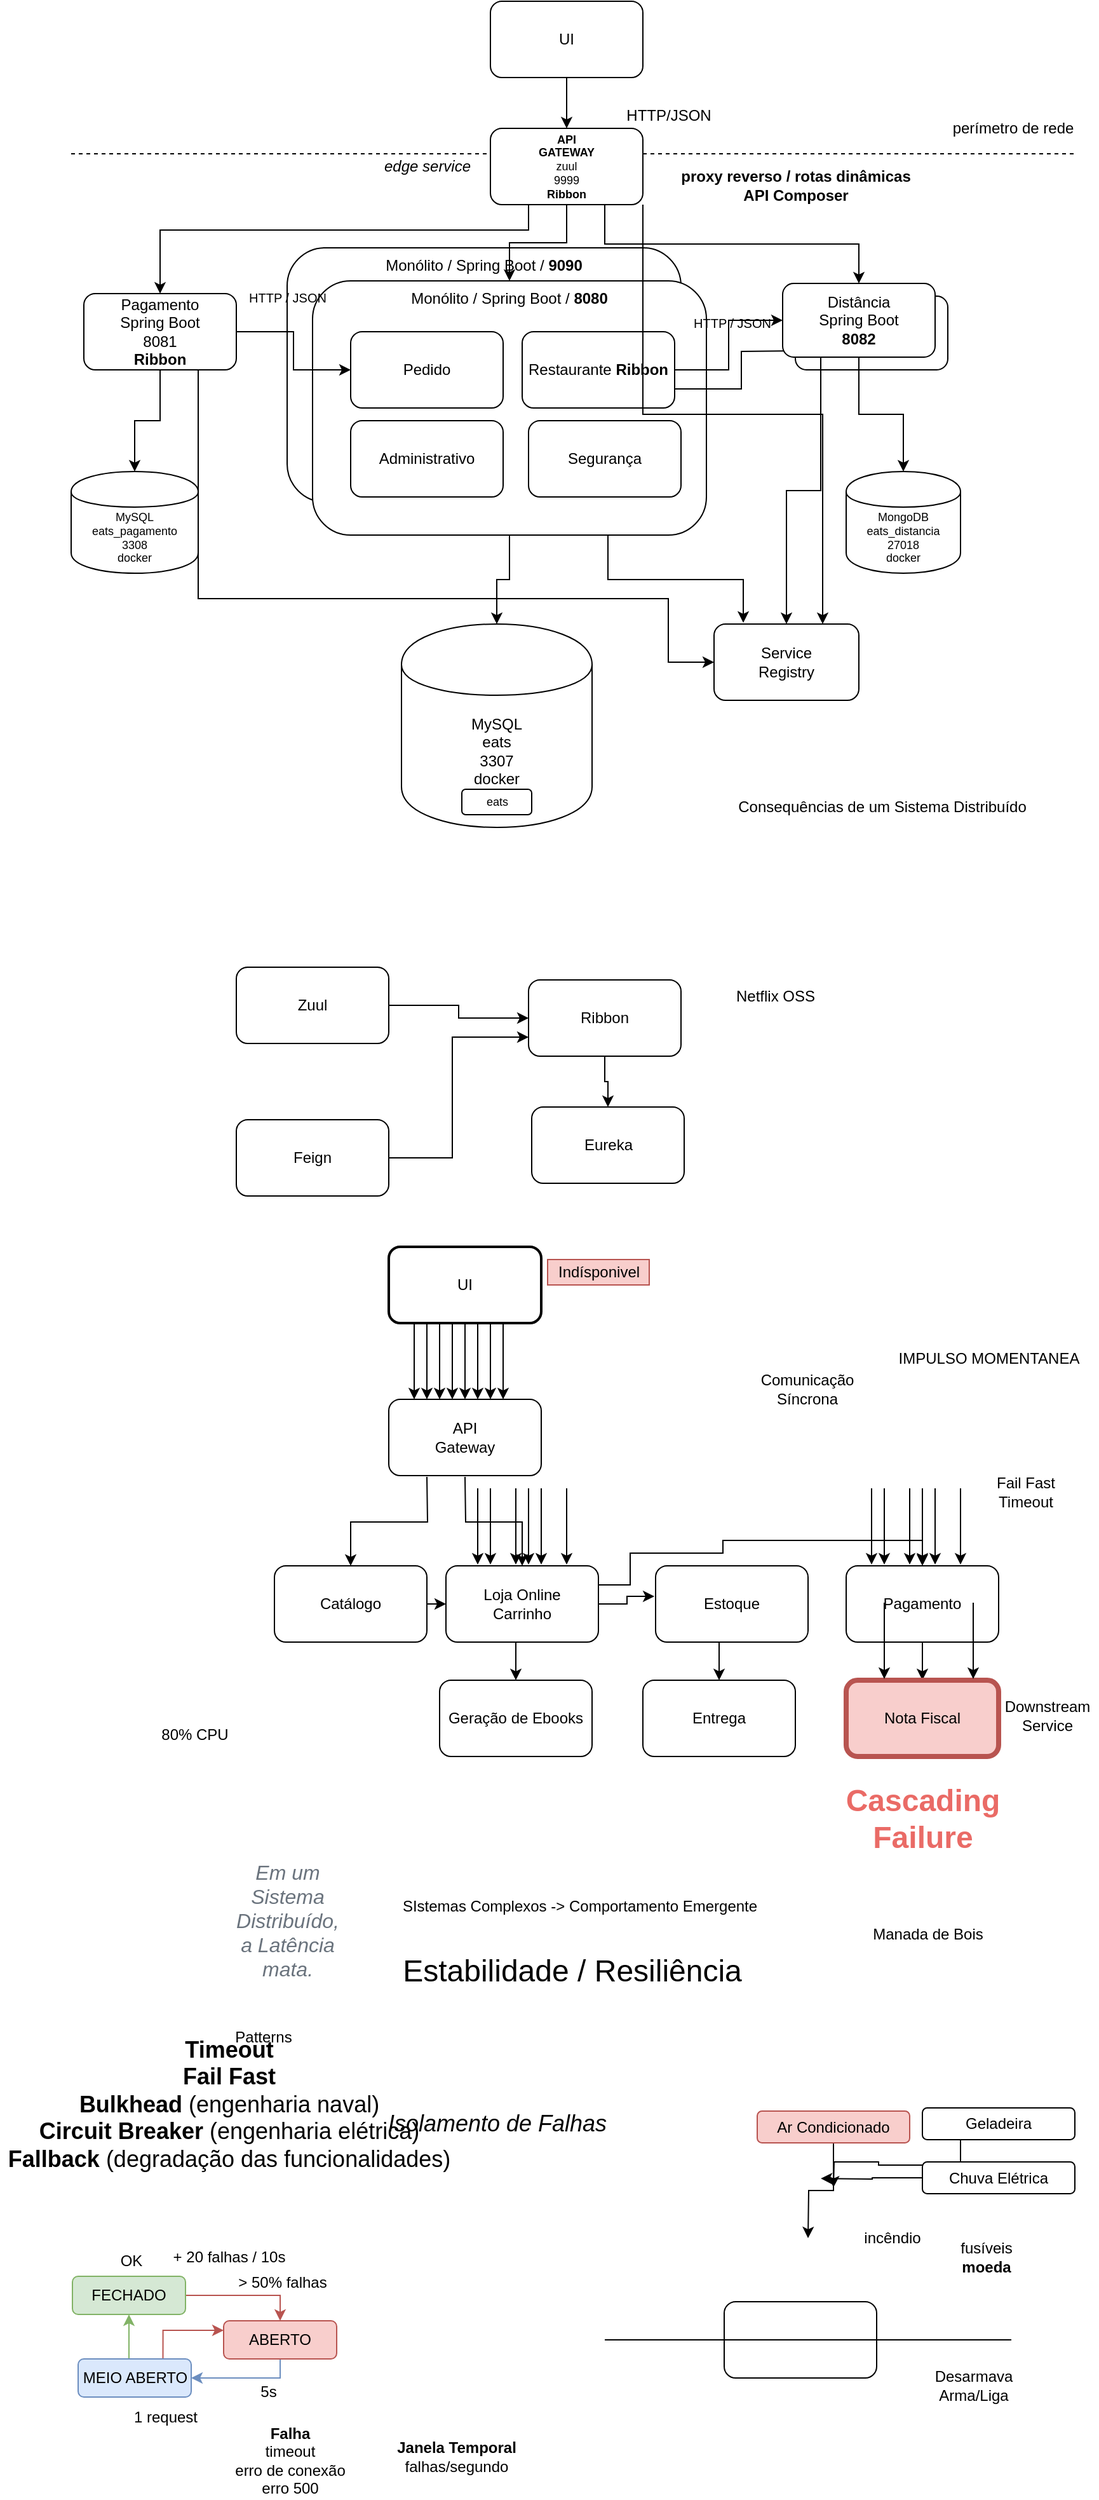 <mxfile version="12.9.6" type="device"><diagram id="_wSEptGag3BsRN_Ll8dC" name="Page-1"><mxGraphModel dx="1027" dy="1584" grid="1" gridSize="10" guides="1" tooltips="1" connect="1" arrows="1" fold="1" page="1" pageScale="1" pageWidth="850" pageHeight="1100" math="0" shadow="0"><root><mxCell id="0"/><mxCell id="1" parent="0"/><mxCell id="aS-X-ERC-mxKL3yC7Omb-46" value="Distância&lt;br&gt;Spring Boot&lt;br&gt;&lt;b&gt;8082&lt;/b&gt;" style="rounded=1;whiteSpace=wrap;html=1;" vertex="1" parent="1"><mxGeometry x="580" y="82" width="120" height="58" as="geometry"/></mxCell><mxCell id="y2pUeTgZhm8g_LGULcBH-119" value="Monólito / Spring Boot / &lt;b&gt;9090&lt;/b&gt;" style="rounded=1;whiteSpace=wrap;html=1;verticalAlign=top;" parent="1" vertex="1"><mxGeometry x="180" y="44" width="310" height="200" as="geometry"/></mxCell><mxCell id="y2pUeTgZhm8g_LGULcBH-7" value="MySQL&lt;br&gt;eats&lt;br&gt;3307&lt;br&gt;docker" style="shape=cylinder;whiteSpace=wrap;html=1;boundedLbl=1;backgroundOutline=1;verticalAlign=middle;" parent="1" vertex="1"><mxGeometry x="270" y="340" width="150" height="160" as="geometry"/></mxCell><mxCell id="y2pUeTgZhm8g_LGULcBH-1" value="" style="endArrow=none;dashed=1;html=1;" parent="1" edge="1"><mxGeometry width="50" height="50" relative="1" as="geometry"><mxPoint x="10" y="-30" as="sourcePoint"/><mxPoint x="800" y="-30" as="targetPoint"/></mxGeometry></mxCell><mxCell id="y2pUeTgZhm8g_LGULcBH-2" style="edgeStyle=orthogonalEdgeStyle;rounded=0;orthogonalLoop=1;jettySize=auto;html=1;exitX=0.5;exitY=1;exitDx=0;exitDy=0;" parent="1" source="y2pUeTgZhm8g_LGULcBH-3" target="y2pUeTgZhm8g_LGULcBH-7" edge="1"><mxGeometry relative="1" as="geometry"/></mxCell><mxCell id="aS-X-ERC-mxKL3yC7Omb-26" style="edgeStyle=orthogonalEdgeStyle;rounded=0;orthogonalLoop=1;jettySize=auto;html=1;exitX=0.75;exitY=1;exitDx=0;exitDy=0;entryX=0.202;entryY=-0.017;entryDx=0;entryDy=0;entryPerimeter=0;strokeWidth=1;" edge="1" parent="1" source="y2pUeTgZhm8g_LGULcBH-3" target="aS-X-ERC-mxKL3yC7Omb-23"><mxGeometry relative="1" as="geometry"/></mxCell><mxCell id="y2pUeTgZhm8g_LGULcBH-3" value="Monólito / Spring Boot / &lt;b&gt;8080&lt;/b&gt;" style="rounded=1;whiteSpace=wrap;html=1;verticalAlign=top;" parent="1" vertex="1"><mxGeometry x="200" y="70" width="310" height="200" as="geometry"/></mxCell><mxCell id="y2pUeTgZhm8g_LGULcBH-4" style="edgeStyle=orthogonalEdgeStyle;rounded=0;orthogonalLoop=1;jettySize=auto;html=1;exitX=1;exitY=0.5;exitDx=0;exitDy=0;fontSize=17;fontColor=#E6E6E6;strokeWidth=1;" parent="1" source="y2pUeTgZhm8g_LGULcBH-5" target="y2pUeTgZhm8g_LGULcBH-14" edge="1"><mxGeometry relative="1" as="geometry"/></mxCell><mxCell id="aS-X-ERC-mxKL3yC7Omb-1" style="edgeStyle=orthogonalEdgeStyle;rounded=0;orthogonalLoop=1;jettySize=auto;html=1;exitX=1;exitY=0.75;exitDx=0;exitDy=0;entryX=0;entryY=0.75;entryDx=0;entryDy=0;strokeWidth=1;" edge="1" parent="1" source="y2pUeTgZhm8g_LGULcBH-5"><mxGeometry relative="1" as="geometry"><mxPoint x="590" y="125" as="targetPoint"/></mxGeometry></mxCell><mxCell id="y2pUeTgZhm8g_LGULcBH-5" value="Restaurante&lt;b&gt; Ribbon&lt;/b&gt;" style="rounded=1;whiteSpace=wrap;html=1;" parent="1" vertex="1"><mxGeometry x="365" y="110" width="120" height="60" as="geometry"/></mxCell><mxCell id="y2pUeTgZhm8g_LGULcBH-6" value="Pedido" style="rounded=1;whiteSpace=wrap;html=1;" parent="1" vertex="1"><mxGeometry x="230" y="110" width="120" height="60" as="geometry"/></mxCell><mxCell id="y2pUeTgZhm8g_LGULcBH-8" value="Administrativo" style="rounded=1;whiteSpace=wrap;html=1;" parent="1" vertex="1"><mxGeometry x="230" y="180" width="120" height="60" as="geometry"/></mxCell><mxCell id="y2pUeTgZhm8g_LGULcBH-9" value="Segurança" style="rounded=1;whiteSpace=wrap;html=1;" parent="1" vertex="1"><mxGeometry x="370" y="180" width="120" height="60" as="geometry"/></mxCell><mxCell id="y2pUeTgZhm8g_LGULcBH-10" style="edgeStyle=orthogonalEdgeStyle;rounded=0;orthogonalLoop=1;jettySize=auto;html=1;exitX=0.5;exitY=1;exitDx=0;exitDy=0;fontSize=9;fontColor=#E6E6E6;" parent="1" source="y2pUeTgZhm8g_LGULcBH-12" target="y2pUeTgZhm8g_LGULcBH-15" edge="1"><mxGeometry relative="1" as="geometry"/></mxCell><mxCell id="y2pUeTgZhm8g_LGULcBH-11" style="edgeStyle=orthogonalEdgeStyle;rounded=0;orthogonalLoop=1;jettySize=auto;html=1;exitX=1;exitY=0.5;exitDx=0;exitDy=0;fontSize=9;fontColor=#E6E6E6;strokeWidth=1;" parent="1" source="y2pUeTgZhm8g_LGULcBH-12" target="y2pUeTgZhm8g_LGULcBH-6" edge="1"><mxGeometry relative="1" as="geometry"/></mxCell><mxCell id="aS-X-ERC-mxKL3yC7Omb-27" style="edgeStyle=orthogonalEdgeStyle;rounded=0;orthogonalLoop=1;jettySize=auto;html=1;exitX=0.75;exitY=1;exitDx=0;exitDy=0;entryX=0;entryY=0.5;entryDx=0;entryDy=0;strokeWidth=1;" edge="1" parent="1" source="y2pUeTgZhm8g_LGULcBH-12" target="aS-X-ERC-mxKL3yC7Omb-23"><mxGeometry relative="1" as="geometry"><Array as="points"><mxPoint x="110" y="320"/><mxPoint x="480" y="320"/><mxPoint x="480" y="370"/></Array></mxGeometry></mxCell><mxCell id="y2pUeTgZhm8g_LGULcBH-12" value="Pagamento&lt;br&gt;Spring Boot&lt;br&gt;8081&lt;br&gt;&lt;b&gt;Ribbon&lt;/b&gt;" style="rounded=1;whiteSpace=wrap;html=1;" parent="1" vertex="1"><mxGeometry x="20" y="80" width="120" height="60" as="geometry"/></mxCell><mxCell id="y2pUeTgZhm8g_LGULcBH-13" style="edgeStyle=orthogonalEdgeStyle;rounded=0;orthogonalLoop=1;jettySize=auto;html=1;exitX=0.5;exitY=1;exitDx=0;exitDy=0;fontSize=9;fontColor=#E6E6E6;" parent="1" source="y2pUeTgZhm8g_LGULcBH-14" target="y2pUeTgZhm8g_LGULcBH-17" edge="1"><mxGeometry relative="1" as="geometry"/></mxCell><mxCell id="aS-X-ERC-mxKL3yC7Omb-25" style="edgeStyle=orthogonalEdgeStyle;rounded=0;orthogonalLoop=1;jettySize=auto;html=1;exitX=0.25;exitY=1;exitDx=0;exitDy=0;strokeWidth=1;" edge="1" parent="1" source="y2pUeTgZhm8g_LGULcBH-14" target="aS-X-ERC-mxKL3yC7Omb-23"><mxGeometry relative="1" as="geometry"/></mxCell><mxCell id="y2pUeTgZhm8g_LGULcBH-14" value="Distância&lt;br&gt;Spring Boot&lt;br&gt;&lt;b&gt;8082&lt;/b&gt;" style="rounded=1;whiteSpace=wrap;html=1;" parent="1" vertex="1"><mxGeometry x="570" y="72" width="120" height="58" as="geometry"/></mxCell><mxCell id="y2pUeTgZhm8g_LGULcBH-15" value="MySQL&lt;br style=&quot;font-size: 9px;&quot;&gt;eats_pagamento&lt;br style=&quot;font-size: 9px;&quot;&gt;3308&lt;br style=&quot;font-size: 9px;&quot;&gt;docker" style="shape=cylinder;whiteSpace=wrap;html=1;boundedLbl=1;backgroundOutline=1;fontSize=9;" parent="1" vertex="1"><mxGeometry x="10" y="220" width="100" height="80" as="geometry"/></mxCell><mxCell id="y2pUeTgZhm8g_LGULcBH-16" value="eats" style="rounded=1;whiteSpace=wrap;html=1;fontSize=9;" parent="1" vertex="1"><mxGeometry x="317.5" y="470" width="55" height="20" as="geometry"/></mxCell><mxCell id="y2pUeTgZhm8g_LGULcBH-17" value="MongoDB&lt;br&gt;eats_distancia&lt;br&gt;27018&lt;br&gt;docker" style="shape=cylinder;whiteSpace=wrap;html=1;boundedLbl=1;backgroundOutline=1;fontSize=9;" parent="1" vertex="1"><mxGeometry x="620" y="220" width="90" height="80" as="geometry"/></mxCell><mxCell id="y2pUeTgZhm8g_LGULcBH-18" style="edgeStyle=orthogonalEdgeStyle;rounded=0;orthogonalLoop=1;jettySize=auto;html=1;exitX=0.5;exitY=1;exitDx=0;exitDy=0;fontSize=9;fontColor=#E6E6E6;strokeWidth=1;" parent="1" source="y2pUeTgZhm8g_LGULcBH-21" target="y2pUeTgZhm8g_LGULcBH-3" edge="1"><mxGeometry relative="1" as="geometry"/></mxCell><mxCell id="y2pUeTgZhm8g_LGULcBH-19" style="edgeStyle=orthogonalEdgeStyle;rounded=0;orthogonalLoop=1;jettySize=auto;html=1;exitX=0.25;exitY=1;exitDx=0;exitDy=0;entryX=0.5;entryY=0;entryDx=0;entryDy=0;fontSize=9;fontColor=#E6E6E6;" parent="1" source="y2pUeTgZhm8g_LGULcBH-21" target="y2pUeTgZhm8g_LGULcBH-12" edge="1"><mxGeometry relative="1" as="geometry"><Array as="points"><mxPoint x="370" y="30"/><mxPoint x="80" y="30"/></Array></mxGeometry></mxCell><mxCell id="y2pUeTgZhm8g_LGULcBH-20" style="edgeStyle=orthogonalEdgeStyle;rounded=0;orthogonalLoop=1;jettySize=auto;html=1;exitX=0.75;exitY=1;exitDx=0;exitDy=0;entryX=0.5;entryY=0;entryDx=0;entryDy=0;fontSize=9;fontColor=#E6E6E6;strokeWidth=1;" parent="1" source="y2pUeTgZhm8g_LGULcBH-21" target="y2pUeTgZhm8g_LGULcBH-14" edge="1"><mxGeometry relative="1" as="geometry"/></mxCell><mxCell id="aS-X-ERC-mxKL3yC7Omb-28" style="edgeStyle=orthogonalEdgeStyle;rounded=0;orthogonalLoop=1;jettySize=auto;html=1;exitX=1;exitY=1;exitDx=0;exitDy=0;entryX=0.75;entryY=0;entryDx=0;entryDy=0;strokeWidth=1;" edge="1" parent="1" source="y2pUeTgZhm8g_LGULcBH-21" target="aS-X-ERC-mxKL3yC7Omb-23"><mxGeometry relative="1" as="geometry"/></mxCell><mxCell id="y2pUeTgZhm8g_LGULcBH-21" value="&lt;b&gt;API&lt;br&gt;GATEWAY&lt;/b&gt;&lt;br&gt;zuul&lt;br&gt;9999&lt;br&gt;&lt;b&gt;Ribbon&lt;/b&gt;" style="rounded=1;whiteSpace=wrap;html=1;fontSize=9;" parent="1" vertex="1"><mxGeometry x="340" y="-50" width="120" height="60" as="geometry"/></mxCell><mxCell id="y2pUeTgZhm8g_LGULcBH-22" value="&lt;font style=&quot;font-size: 10px&quot;&gt;HTTP / JSON&lt;/font&gt;" style="text;html=1;align=center;verticalAlign=middle;resizable=0;points=[];autosize=1;fontSize=22;strokeWidth=3;" parent="1" vertex="1"><mxGeometry x="140" y="60" width="80" height="40" as="geometry"/></mxCell><mxCell id="y2pUeTgZhm8g_LGULcBH-23" value="&lt;font style=&quot;font-size: 10px&quot;&gt;HTTP / JSON&lt;/font&gt;" style="text;html=1;align=center;verticalAlign=middle;resizable=0;points=[];autosize=1;fontSize=22;" parent="1" vertex="1"><mxGeometry x="490" y="80" width="80" height="40" as="geometry"/></mxCell><mxCell id="y2pUeTgZhm8g_LGULcBH-24" value="perímetro de rede" style="text;html=1;align=center;verticalAlign=middle;resizable=0;points=[];autosize=1;" parent="1" vertex="1"><mxGeometry x="696" y="-60" width="110" height="20" as="geometry"/></mxCell><mxCell id="y2pUeTgZhm8g_LGULcBH-25" style="edgeStyle=orthogonalEdgeStyle;rounded=0;orthogonalLoop=1;jettySize=auto;html=1;exitX=0.5;exitY=1;exitDx=0;exitDy=0;entryX=0.5;entryY=0;entryDx=0;entryDy=0;" parent="1" source="y2pUeTgZhm8g_LGULcBH-26" target="y2pUeTgZhm8g_LGULcBH-21" edge="1"><mxGeometry relative="1" as="geometry"/></mxCell><mxCell id="y2pUeTgZhm8g_LGULcBH-26" value="UI" style="rounded=1;whiteSpace=wrap;html=1;" parent="1" vertex="1"><mxGeometry x="340" y="-150" width="120" height="60" as="geometry"/></mxCell><mxCell id="y2pUeTgZhm8g_LGULcBH-28" value="HTTP/JSON" style="text;html=1;align=center;verticalAlign=middle;resizable=0;points=[];autosize=1;" parent="1" vertex="1"><mxGeometry x="440" y="-70" width="80" height="20" as="geometry"/></mxCell><mxCell id="y2pUeTgZhm8g_LGULcBH-29" value="&lt;i&gt;edge service&lt;/i&gt;" style="text;html=1;align=center;verticalAlign=middle;resizable=0;points=[];autosize=1;" parent="1" vertex="1"><mxGeometry x="250" y="-30" width="80" height="20" as="geometry"/></mxCell><mxCell id="y2pUeTgZhm8g_LGULcBH-30" value="&lt;b&gt;proxy reverso / rotas dinâmicas&lt;br&gt;API Composer&lt;br&gt;&lt;/b&gt;" style="text;html=1;align=center;verticalAlign=middle;resizable=0;points=[];autosize=1;" parent="1" vertex="1"><mxGeometry x="480" y="-20" width="200" height="30" as="geometry"/></mxCell><mxCell id="aS-X-ERC-mxKL3yC7Omb-35" style="edgeStyle=orthogonalEdgeStyle;rounded=0;orthogonalLoop=1;jettySize=auto;html=1;exitX=1;exitY=0.5;exitDx=0;exitDy=0;entryX=0;entryY=0.5;entryDx=0;entryDy=0;strokeWidth=1;" edge="1" parent="1" source="aS-X-ERC-mxKL3yC7Omb-31" target="aS-X-ERC-mxKL3yC7Omb-32"><mxGeometry relative="1" as="geometry"/></mxCell><mxCell id="aS-X-ERC-mxKL3yC7Omb-31" value="Zuul" style="rounded=1;whiteSpace=wrap;html=1;align=center;" vertex="1" parent="1"><mxGeometry x="140" y="610" width="120" height="60" as="geometry"/></mxCell><mxCell id="aS-X-ERC-mxKL3yC7Omb-36" style="edgeStyle=orthogonalEdgeStyle;rounded=0;orthogonalLoop=1;jettySize=auto;html=1;exitX=0.5;exitY=1;exitDx=0;exitDy=0;strokeWidth=1;" edge="1" parent="1" source="aS-X-ERC-mxKL3yC7Omb-32" target="aS-X-ERC-mxKL3yC7Omb-34"><mxGeometry relative="1" as="geometry"/></mxCell><mxCell id="aS-X-ERC-mxKL3yC7Omb-32" value="Ribbon" style="rounded=1;whiteSpace=wrap;html=1;align=center;" vertex="1" parent="1"><mxGeometry x="370" y="620" width="120" height="60" as="geometry"/></mxCell><mxCell id="aS-X-ERC-mxKL3yC7Omb-37" style="edgeStyle=orthogonalEdgeStyle;rounded=0;orthogonalLoop=1;jettySize=auto;html=1;exitX=1;exitY=0.5;exitDx=0;exitDy=0;strokeWidth=1;" edge="1" parent="1" source="aS-X-ERC-mxKL3yC7Omb-33"><mxGeometry relative="1" as="geometry"><mxPoint x="370" y="665" as="targetPoint"/><Array as="points"><mxPoint x="310" y="760"/><mxPoint x="310" y="665"/></Array></mxGeometry></mxCell><mxCell id="aS-X-ERC-mxKL3yC7Omb-33" value="Feign" style="rounded=1;whiteSpace=wrap;html=1;align=center;" vertex="1" parent="1"><mxGeometry x="140" y="730" width="120" height="60" as="geometry"/></mxCell><mxCell id="aS-X-ERC-mxKL3yC7Omb-34" value="Eureka" style="rounded=1;whiteSpace=wrap;html=1;align=center;" vertex="1" parent="1"><mxGeometry x="372.5" y="720" width="120" height="60" as="geometry"/></mxCell><mxCell id="aS-X-ERC-mxKL3yC7Omb-40" value="Netflix OSS" style="text;html=1;align=center;verticalAlign=middle;resizable=0;points=[];autosize=1;" vertex="1" parent="1"><mxGeometry x="524" y="623" width="80" height="20" as="geometry"/></mxCell><mxCell id="aS-X-ERC-mxKL3yC7Omb-23" value="Service&lt;br&gt;Registry" style="rounded=1;whiteSpace=wrap;html=1;align=center;" vertex="1" parent="1"><mxGeometry x="516" y="340" width="114" height="60" as="geometry"/></mxCell><mxCell id="aS-X-ERC-mxKL3yC7Omb-45" value="Consequências de um Sistema Distribuído" style="text;html=1;align=center;verticalAlign=middle;resizable=0;points=[];autosize=1;" vertex="1" parent="1"><mxGeometry x="528" y="474" width="240" height="20" as="geometry"/></mxCell><mxCell id="aS-X-ERC-mxKL3yC7Omb-54" style="edgeStyle=orthogonalEdgeStyle;rounded=0;orthogonalLoop=1;jettySize=auto;html=1;exitX=0.25;exitY=1;exitDx=0;exitDy=0;strokeWidth=1;" edge="1" parent="1" target="aS-X-ERC-mxKL3yC7Omb-49"><mxGeometry relative="1" as="geometry"><mxPoint x="290" y="1011" as="sourcePoint"/></mxGeometry></mxCell><mxCell id="aS-X-ERC-mxKL3yC7Omb-55" style="edgeStyle=orthogonalEdgeStyle;rounded=0;orthogonalLoop=1;jettySize=auto;html=1;exitX=0.5;exitY=1;exitDx=0;exitDy=0;strokeWidth=1;" edge="1" parent="1" target="aS-X-ERC-mxKL3yC7Omb-50"><mxGeometry relative="1" as="geometry"><mxPoint x="320" y="1011" as="sourcePoint"/></mxGeometry></mxCell><mxCell id="aS-X-ERC-mxKL3yC7Omb-47" value="API&lt;br&gt;Gateway" style="rounded=1;whiteSpace=wrap;html=1;align=center;strokeWidth=1;" vertex="1" parent="1"><mxGeometry x="260" y="950" width="120" height="60" as="geometry"/></mxCell><mxCell id="aS-X-ERC-mxKL3yC7Omb-96" style="edgeStyle=orthogonalEdgeStyle;rounded=0;orthogonalLoop=1;jettySize=auto;html=1;exitX=1;exitY=0.5;exitDx=0;exitDy=0;entryX=0;entryY=0.5;entryDx=0;entryDy=0;strokeWidth=1;" edge="1" parent="1" source="aS-X-ERC-mxKL3yC7Omb-49" target="aS-X-ERC-mxKL3yC7Omb-50"><mxGeometry relative="1" as="geometry"/></mxCell><mxCell id="aS-X-ERC-mxKL3yC7Omb-49" value="Catálogo" style="rounded=1;whiteSpace=wrap;html=1;align=center;" vertex="1" parent="1"><mxGeometry x="170" y="1081" width="120" height="60" as="geometry"/></mxCell><mxCell id="aS-X-ERC-mxKL3yC7Omb-57" style="edgeStyle=orthogonalEdgeStyle;rounded=0;orthogonalLoop=1;jettySize=auto;html=1;exitX=0.5;exitY=1;exitDx=0;exitDy=0;entryX=0.5;entryY=0;entryDx=0;entryDy=0;strokeWidth=1;" edge="1" parent="1" source="aS-X-ERC-mxKL3yC7Omb-50" target="aS-X-ERC-mxKL3yC7Omb-53"><mxGeometry relative="1" as="geometry"/></mxCell><mxCell id="aS-X-ERC-mxKL3yC7Omb-58" style="edgeStyle=orthogonalEdgeStyle;rounded=0;orthogonalLoop=1;jettySize=auto;html=1;exitX=1;exitY=0.5;exitDx=0;exitDy=0;entryX=-0.008;entryY=0.4;entryDx=0;entryDy=0;entryPerimeter=0;strokeWidth=1;" edge="1" parent="1" source="aS-X-ERC-mxKL3yC7Omb-50" target="aS-X-ERC-mxKL3yC7Omb-51"><mxGeometry relative="1" as="geometry"/></mxCell><mxCell id="aS-X-ERC-mxKL3yC7Omb-63" style="edgeStyle=orthogonalEdgeStyle;rounded=0;orthogonalLoop=1;jettySize=auto;html=1;exitX=1;exitY=0.25;exitDx=0;exitDy=0;entryX=0.5;entryY=0;entryDx=0;entryDy=0;strokeWidth=1;" edge="1" parent="1" source="aS-X-ERC-mxKL3yC7Omb-50" target="aS-X-ERC-mxKL3yC7Omb-60"><mxGeometry relative="1" as="geometry"><Array as="points"><mxPoint x="450" y="1096"/><mxPoint x="450" y="1071"/><mxPoint x="523" y="1071"/><mxPoint x="523" y="1061"/><mxPoint x="680" y="1061"/></Array></mxGeometry></mxCell><mxCell id="aS-X-ERC-mxKL3yC7Omb-50" value="Loja Online&lt;br&gt;Carrinho" style="rounded=1;whiteSpace=wrap;html=1;align=center;strokeWidth=1;" vertex="1" parent="1"><mxGeometry x="305" y="1081" width="120" height="60" as="geometry"/></mxCell><mxCell id="aS-X-ERC-mxKL3yC7Omb-59" style="edgeStyle=orthogonalEdgeStyle;rounded=0;orthogonalLoop=1;jettySize=auto;html=1;exitX=0.5;exitY=1;exitDx=0;exitDy=0;entryX=0.5;entryY=0;entryDx=0;entryDy=0;strokeWidth=1;" edge="1" parent="1" source="aS-X-ERC-mxKL3yC7Omb-51" target="aS-X-ERC-mxKL3yC7Omb-52"><mxGeometry relative="1" as="geometry"/></mxCell><mxCell id="aS-X-ERC-mxKL3yC7Omb-51" value="Estoque" style="rounded=1;whiteSpace=wrap;html=1;align=center;" vertex="1" parent="1"><mxGeometry x="470" y="1081" width="120" height="60" as="geometry"/></mxCell><mxCell id="aS-X-ERC-mxKL3yC7Omb-52" value="Entrega" style="rounded=1;whiteSpace=wrap;html=1;align=center;" vertex="1" parent="1"><mxGeometry x="460" y="1171" width="120" height="60" as="geometry"/></mxCell><mxCell id="aS-X-ERC-mxKL3yC7Omb-53" value="Geração de Ebooks" style="rounded=1;whiteSpace=wrap;html=1;align=center;" vertex="1" parent="1"><mxGeometry x="300" y="1171" width="120" height="60" as="geometry"/></mxCell><mxCell id="aS-X-ERC-mxKL3yC7Omb-64" style="edgeStyle=orthogonalEdgeStyle;rounded=0;orthogonalLoop=1;jettySize=auto;html=1;exitX=0.5;exitY=1;exitDx=0;exitDy=0;entryX=0.5;entryY=0;entryDx=0;entryDy=0;strokeWidth=1;" edge="1" parent="1" source="aS-X-ERC-mxKL3yC7Omb-60" target="aS-X-ERC-mxKL3yC7Omb-61"><mxGeometry relative="1" as="geometry"/></mxCell><mxCell id="aS-X-ERC-mxKL3yC7Omb-60" value="Pagamento" style="rounded=1;whiteSpace=wrap;html=1;align=center;strokeWidth=1;" vertex="1" parent="1"><mxGeometry x="620" y="1081" width="120" height="60" as="geometry"/></mxCell><mxCell id="aS-X-ERC-mxKL3yC7Omb-61" value="Nota Fiscal" style="rounded=1;whiteSpace=wrap;html=1;align=center;fillColor=#f8cecc;strokeColor=#b85450;strokeWidth=4;" vertex="1" parent="1"><mxGeometry x="620" y="1171" width="120" height="60" as="geometry"/></mxCell><mxCell id="aS-X-ERC-mxKL3yC7Omb-66" value="" style="endArrow=classic;html=1;strokeWidth=1;entryX=0.5;entryY=0;entryDx=0;entryDy=0;" edge="1" parent="1" target="aS-X-ERC-mxKL3yC7Omb-47"><mxGeometry width="50" height="50" relative="1" as="geometry"><mxPoint x="320" y="890" as="sourcePoint"/><mxPoint x="310" y="890" as="targetPoint"/></mxGeometry></mxCell><mxCell id="aS-X-ERC-mxKL3yC7Omb-68" value="" style="endArrow=classic;html=1;strokeWidth=1;entryX=0.5;entryY=0;entryDx=0;entryDy=0;" edge="1" parent="1"><mxGeometry width="50" height="50" relative="1" as="geometry"><mxPoint x="330" y="890" as="sourcePoint"/><mxPoint x="330" y="950" as="targetPoint"/></mxGeometry></mxCell><mxCell id="aS-X-ERC-mxKL3yC7Omb-69" value="" style="endArrow=classic;html=1;strokeWidth=1;entryX=0.5;entryY=0;entryDx=0;entryDy=0;" edge="1" parent="1"><mxGeometry width="50" height="50" relative="1" as="geometry"><mxPoint x="340" y="890" as="sourcePoint"/><mxPoint x="340" y="950" as="targetPoint"/></mxGeometry></mxCell><mxCell id="aS-X-ERC-mxKL3yC7Omb-70" value="" style="endArrow=classic;html=1;strokeWidth=1;entryX=0.5;entryY=0;entryDx=0;entryDy=0;" edge="1" parent="1"><mxGeometry width="50" height="50" relative="1" as="geometry"><mxPoint x="350" y="890" as="sourcePoint"/><mxPoint x="350" y="950" as="targetPoint"/></mxGeometry></mxCell><mxCell id="aS-X-ERC-mxKL3yC7Omb-71" value="" style="endArrow=classic;html=1;strokeWidth=1;entryX=0.5;entryY=0;entryDx=0;entryDy=0;" edge="1" parent="1"><mxGeometry width="50" height="50" relative="1" as="geometry"><mxPoint x="280" y="890" as="sourcePoint"/><mxPoint x="280" y="950" as="targetPoint"/></mxGeometry></mxCell><mxCell id="aS-X-ERC-mxKL3yC7Omb-72" value="" style="endArrow=classic;html=1;strokeWidth=1;entryX=0.5;entryY=0;entryDx=0;entryDy=0;" edge="1" parent="1"><mxGeometry width="50" height="50" relative="1" as="geometry"><mxPoint x="290" y="890" as="sourcePoint"/><mxPoint x="290" y="950" as="targetPoint"/></mxGeometry></mxCell><mxCell id="aS-X-ERC-mxKL3yC7Omb-73" value="" style="endArrow=classic;html=1;strokeWidth=1;entryX=0.5;entryY=0;entryDx=0;entryDy=0;" edge="1" parent="1"><mxGeometry width="50" height="50" relative="1" as="geometry"><mxPoint x="300" y="890" as="sourcePoint"/><mxPoint x="300" y="950" as="targetPoint"/></mxGeometry></mxCell><mxCell id="aS-X-ERC-mxKL3yC7Omb-74" value="" style="endArrow=classic;html=1;strokeWidth=1;entryX=0.5;entryY=0;entryDx=0;entryDy=0;" edge="1" parent="1"><mxGeometry width="50" height="50" relative="1" as="geometry"><mxPoint x="310" y="890" as="sourcePoint"/><mxPoint x="310" y="950" as="targetPoint"/></mxGeometry></mxCell><mxCell id="aS-X-ERC-mxKL3yC7Omb-75" value="UI" style="rounded=1;whiteSpace=wrap;html=1;strokeWidth=2;align=center;" vertex="1" parent="1"><mxGeometry x="260" y="830" width="120" height="60" as="geometry"/></mxCell><mxCell id="aS-X-ERC-mxKL3yC7Omb-76" value="Indísponivel" style="text;html=1;align=center;verticalAlign=middle;resizable=0;points=[];autosize=1;fillColor=#f8cecc;strokeColor=#b85450;" vertex="1" parent="1"><mxGeometry x="385" y="840" width="80" height="20" as="geometry"/></mxCell><mxCell id="aS-X-ERC-mxKL3yC7Omb-77" value="" style="endArrow=classic;html=1;strokeWidth=1;entryX=0.5;entryY=0;entryDx=0;entryDy=0;" edge="1" parent="1"><mxGeometry width="50" height="50" relative="1" as="geometry"><mxPoint x="370" y="1020" as="sourcePoint"/><mxPoint x="370" y="1080" as="targetPoint"/></mxGeometry></mxCell><mxCell id="aS-X-ERC-mxKL3yC7Omb-78" value="" style="endArrow=classic;html=1;strokeWidth=1;entryX=0.5;entryY=0;entryDx=0;entryDy=0;" edge="1" parent="1"><mxGeometry width="50" height="50" relative="1" as="geometry"><mxPoint x="380" y="1020" as="sourcePoint"/><mxPoint x="380" y="1080" as="targetPoint"/></mxGeometry></mxCell><mxCell id="aS-X-ERC-mxKL3yC7Omb-79" value="" style="endArrow=classic;html=1;strokeWidth=1;entryX=0.5;entryY=0;entryDx=0;entryDy=0;" edge="1" parent="1"><mxGeometry width="50" height="50" relative="1" as="geometry"><mxPoint x="400" y="1020" as="sourcePoint"/><mxPoint x="400" y="1080" as="targetPoint"/></mxGeometry></mxCell><mxCell id="aS-X-ERC-mxKL3yC7Omb-80" value="" style="endArrow=classic;html=1;strokeWidth=1;entryX=0.5;entryY=0;entryDx=0;entryDy=0;" edge="1" parent="1"><mxGeometry width="50" height="50" relative="1" as="geometry"><mxPoint x="330" y="1020" as="sourcePoint"/><mxPoint x="330" y="1080" as="targetPoint"/></mxGeometry></mxCell><mxCell id="aS-X-ERC-mxKL3yC7Omb-81" value="" style="endArrow=classic;html=1;strokeWidth=1;entryX=0.5;entryY=0;entryDx=0;entryDy=0;" edge="1" parent="1"><mxGeometry width="50" height="50" relative="1" as="geometry"><mxPoint x="340" y="1020" as="sourcePoint"/><mxPoint x="340" y="1080" as="targetPoint"/></mxGeometry></mxCell><mxCell id="aS-X-ERC-mxKL3yC7Omb-82" value="" style="endArrow=classic;html=1;strokeWidth=1;entryX=0.5;entryY=0;entryDx=0;entryDy=0;" edge="1" parent="1"><mxGeometry width="50" height="50" relative="1" as="geometry"><mxPoint x="360" y="1020" as="sourcePoint"/><mxPoint x="360" y="1080" as="targetPoint"/></mxGeometry></mxCell><mxCell id="aS-X-ERC-mxKL3yC7Omb-83" value="" style="endArrow=classic;html=1;strokeWidth=1;entryX=0.5;entryY=0;entryDx=0;entryDy=0;" edge="1" parent="1"><mxGeometry width="50" height="50" relative="1" as="geometry"><mxPoint x="680" y="1020" as="sourcePoint"/><mxPoint x="680" y="1080" as="targetPoint"/></mxGeometry></mxCell><mxCell id="aS-X-ERC-mxKL3yC7Omb-84" value="" style="endArrow=classic;html=1;strokeWidth=1;entryX=0.5;entryY=0;entryDx=0;entryDy=0;" edge="1" parent="1"><mxGeometry width="50" height="50" relative="1" as="geometry"><mxPoint x="690" y="1020" as="sourcePoint"/><mxPoint x="690" y="1080" as="targetPoint"/></mxGeometry></mxCell><mxCell id="aS-X-ERC-mxKL3yC7Omb-85" value="" style="endArrow=classic;html=1;strokeWidth=1;entryX=0.5;entryY=0;entryDx=0;entryDy=0;" edge="1" parent="1"><mxGeometry width="50" height="50" relative="1" as="geometry"><mxPoint x="710" y="1020" as="sourcePoint"/><mxPoint x="710" y="1080" as="targetPoint"/></mxGeometry></mxCell><mxCell id="aS-X-ERC-mxKL3yC7Omb-86" value="" style="endArrow=classic;html=1;strokeWidth=1;entryX=0.5;entryY=0;entryDx=0;entryDy=0;" edge="1" parent="1"><mxGeometry width="50" height="50" relative="1" as="geometry"><mxPoint x="640" y="1020" as="sourcePoint"/><mxPoint x="640" y="1080" as="targetPoint"/></mxGeometry></mxCell><mxCell id="aS-X-ERC-mxKL3yC7Omb-87" value="" style="endArrow=classic;html=1;strokeWidth=1;entryX=0.5;entryY=0;entryDx=0;entryDy=0;" edge="1" parent="1"><mxGeometry width="50" height="50" relative="1" as="geometry"><mxPoint x="650" y="1020" as="sourcePoint"/><mxPoint x="650" y="1080" as="targetPoint"/></mxGeometry></mxCell><mxCell id="aS-X-ERC-mxKL3yC7Omb-88" value="" style="endArrow=classic;html=1;strokeWidth=1;entryX=0.5;entryY=0;entryDx=0;entryDy=0;" edge="1" parent="1"><mxGeometry width="50" height="50" relative="1" as="geometry"><mxPoint x="670" y="1020" as="sourcePoint"/><mxPoint x="670" y="1080" as="targetPoint"/></mxGeometry></mxCell><mxCell id="aS-X-ERC-mxKL3yC7Omb-91" value="" style="endArrow=classic;html=1;strokeWidth=1;entryX=0.5;entryY=0;entryDx=0;entryDy=0;" edge="1" parent="1"><mxGeometry width="50" height="50" relative="1" as="geometry"><mxPoint x="720" y="1110" as="sourcePoint"/><mxPoint x="720" y="1170" as="targetPoint"/></mxGeometry></mxCell><mxCell id="aS-X-ERC-mxKL3yC7Omb-92" value="" style="endArrow=classic;html=1;strokeWidth=1;entryX=0.5;entryY=0;entryDx=0;entryDy=0;" edge="1" parent="1"><mxGeometry width="50" height="50" relative="1" as="geometry"><mxPoint x="650" y="1110" as="sourcePoint"/><mxPoint x="650" y="1170" as="targetPoint"/></mxGeometry></mxCell><mxCell id="aS-X-ERC-mxKL3yC7Omb-95" value="Downstream&lt;br&gt;Service" style="text;html=1;align=center;verticalAlign=middle;resizable=0;points=[];autosize=1;" vertex="1" parent="1"><mxGeometry x="738" y="1184" width="80" height="30" as="geometry"/></mxCell><mxCell id="aS-X-ERC-mxKL3yC7Omb-97" value="Comunicação&lt;br&gt;Síncrona" style="text;html=1;align=center;verticalAlign=middle;resizable=0;points=[];autosize=1;" vertex="1" parent="1"><mxGeometry x="544" y="927" width="90" height="30" as="geometry"/></mxCell><mxCell id="aS-X-ERC-mxKL3yC7Omb-98" value="80% CPU" style="text;html=1;align=center;verticalAlign=middle;resizable=0;points=[];autosize=1;" vertex="1" parent="1"><mxGeometry x="72" y="1204" width="70" height="20" as="geometry"/></mxCell><mxCell id="aS-X-ERC-mxKL3yC7Omb-99" value="&lt;font style=&quot;font-size: 24px&quot;&gt;Cascading&lt;br&gt;Failure&lt;/font&gt;" style="text;html=1;align=center;verticalAlign=middle;resizable=0;points=[];autosize=1;fontColor=#EA6B66;fontStyle=1" vertex="1" parent="1"><mxGeometry x="610" y="1260" width="140" height="40" as="geometry"/></mxCell><mxCell id="aS-X-ERC-mxKL3yC7Omb-101" value="SIstemas Complexos -&amp;gt; Comportamento Emergente" style="text;html=1;align=center;verticalAlign=middle;resizable=0;points=[];autosize=1;fontColor=#000000;" vertex="1" parent="1"><mxGeometry x="265" y="1339" width="290" height="20" as="geometry"/></mxCell><mxCell id="aS-X-ERC-mxKL3yC7Omb-102" value="Manada de Bois" style="text;html=1;align=center;verticalAlign=middle;resizable=0;points=[];autosize=1;fontColor=#000000;" vertex="1" parent="1"><mxGeometry x="634" y="1361" width="100" height="20" as="geometry"/></mxCell><mxCell id="aS-X-ERC-mxKL3yC7Omb-103" value="&lt;em style=&quot;box-sizing: border-box ; color: rgb(106 , 115 , 125) ; font-family: , &amp;#34;blinkmacsystemfont&amp;#34; , &amp;#34;segoe ui&amp;#34; , &amp;#34;helvetica&amp;#34; , &amp;#34;arial&amp;#34; , sans-serif , &amp;#34;apple color emoji&amp;#34; , &amp;#34;segoe ui emoji&amp;#34; ; font-size: 16px ; white-space: normal ; background-color: rgb(255 , 255 , 255)&quot;&gt;Em um Sistema Distribuído, a Latência mata.&lt;/em&gt;" style="text;html=1;align=center;verticalAlign=middle;resizable=0;points=[];autosize=1;fontColor=#000000;" vertex="1" parent="1"><mxGeometry x="10" y="1350" width="340" height="20" as="geometry"/></mxCell><mxCell id="aS-X-ERC-mxKL3yC7Omb-104" value="&lt;font style=&quot;font-size: 24px&quot;&gt;Estabilidade / Resiliência&lt;br&gt;&lt;/font&gt;" style="text;html=1;align=center;verticalAlign=middle;resizable=0;points=[];autosize=1;fontColor=#000000;" vertex="1" parent="1"><mxGeometry x="264" y="1390" width="280" height="20" as="geometry"/></mxCell><mxCell id="aS-X-ERC-mxKL3yC7Omb-105" value="&lt;font style=&quot;font-size: 18px&quot;&gt;&lt;b&gt;Timeout&lt;br&gt;Fail Fast&lt;br&gt;Bulkhead &lt;/b&gt;(engenharia naval)&lt;br&gt;&lt;b&gt;Circuit Breaker&lt;/b&gt; (engenharia elétrica)&lt;br&gt;&lt;b&gt;Fallback&lt;/b&gt; (degradação das funcionalidades)&lt;br&gt;&lt;/font&gt;" style="text;html=1;align=center;verticalAlign=middle;resizable=0;points=[];autosize=1;fontColor=#000000;" vertex="1" parent="1"><mxGeometry x="-46" y="1460" width="360" height="90" as="geometry"/></mxCell><mxCell id="aS-X-ERC-mxKL3yC7Omb-106" value="Patterns" style="text;html=1;align=center;verticalAlign=middle;resizable=0;points=[];autosize=1;fontColor=#000000;" vertex="1" parent="1"><mxGeometry x="131" y="1442" width="60" height="20" as="geometry"/></mxCell><mxCell id="aS-X-ERC-mxKL3yC7Omb-107" value="&lt;font style=&quot;font-size: 18px&quot;&gt;&lt;i&gt;Isolamento de Falhas&lt;/i&gt;&lt;/font&gt;" style="text;html=1;align=center;verticalAlign=middle;resizable=0;points=[];autosize=1;fontColor=#000000;" vertex="1" parent="1"><mxGeometry x="250" y="1510" width="190" height="20" as="geometry"/></mxCell><mxCell id="aS-X-ERC-mxKL3yC7Omb-112" style="edgeStyle=orthogonalEdgeStyle;rounded=0;orthogonalLoop=1;jettySize=auto;html=1;exitX=0.5;exitY=1;exitDx=0;exitDy=0;strokeWidth=1;fontColor=#000000;" edge="1" parent="1" source="aS-X-ERC-mxKL3yC7Omb-109"><mxGeometry relative="1" as="geometry"><mxPoint x="590" y="1610" as="targetPoint"/></mxGeometry></mxCell><mxCell id="aS-X-ERC-mxKL3yC7Omb-109" value="Ar Condicionado" style="rounded=1;whiteSpace=wrap;html=1;strokeWidth=1;align=center;fillColor=#f8cecc;strokeColor=#b85450;" vertex="1" parent="1"><mxGeometry x="550" y="1510" width="120" height="25" as="geometry"/></mxCell><mxCell id="aS-X-ERC-mxKL3yC7Omb-113" style="edgeStyle=orthogonalEdgeStyle;rounded=0;orthogonalLoop=1;jettySize=auto;html=1;exitX=0.25;exitY=1;exitDx=0;exitDy=0;strokeWidth=1;fontColor=#000000;" edge="1" parent="1" source="aS-X-ERC-mxKL3yC7Omb-110"><mxGeometry relative="1" as="geometry"><mxPoint x="610" y="1570" as="targetPoint"/></mxGeometry></mxCell><mxCell id="aS-X-ERC-mxKL3yC7Omb-110" value="Geladeira" style="rounded=1;whiteSpace=wrap;html=1;strokeWidth=1;fontColor=#000000;align=center;" vertex="1" parent="1"><mxGeometry x="680" y="1507.5" width="120" height="25" as="geometry"/></mxCell><mxCell id="aS-X-ERC-mxKL3yC7Omb-114" style="edgeStyle=orthogonalEdgeStyle;rounded=0;orthogonalLoop=1;jettySize=auto;html=1;exitX=0;exitY=0.5;exitDx=0;exitDy=0;strokeWidth=1;fontColor=#000000;" edge="1" parent="1" source="aS-X-ERC-mxKL3yC7Omb-111"><mxGeometry relative="1" as="geometry"><mxPoint x="600" y="1563" as="targetPoint"/></mxGeometry></mxCell><mxCell id="aS-X-ERC-mxKL3yC7Omb-111" value="Chuva Elétrica" style="rounded=1;whiteSpace=wrap;html=1;strokeWidth=1;fontColor=#000000;align=center;" vertex="1" parent="1"><mxGeometry x="680" y="1550" width="120" height="25" as="geometry"/></mxCell><mxCell id="aS-X-ERC-mxKL3yC7Omb-115" value="incêndio" style="text;html=1;align=center;verticalAlign=middle;resizable=0;points=[];autosize=1;fontColor=#000000;" vertex="1" parent="1"><mxGeometry x="626" y="1600" width="60" height="20" as="geometry"/></mxCell><mxCell id="aS-X-ERC-mxKL3yC7Omb-116" value="fusíveis&lt;br&gt;&lt;b&gt;moeda&lt;/b&gt;" style="text;html=1;align=center;verticalAlign=middle;resizable=0;points=[];autosize=1;fontColor=#000000;" vertex="1" parent="1"><mxGeometry x="700" y="1610" width="60" height="30" as="geometry"/></mxCell><mxCell id="aS-X-ERC-mxKL3yC7Omb-117" value="" style="rounded=1;whiteSpace=wrap;html=1;strokeWidth=1;fontColor=#000000;align=center;" vertex="1" parent="1"><mxGeometry x="524" y="1660" width="120" height="60" as="geometry"/></mxCell><mxCell id="aS-X-ERC-mxKL3yC7Omb-118" value="" style="endArrow=none;html=1;strokeWidth=1;fontColor=#000000;" edge="1" parent="1"><mxGeometry width="50" height="50" relative="1" as="geometry"><mxPoint x="430" y="1690" as="sourcePoint"/><mxPoint x="750" y="1690" as="targetPoint"/></mxGeometry></mxCell><mxCell id="aS-X-ERC-mxKL3yC7Omb-120" value="Desarmava&lt;br&gt;Arma/Liga" style="text;html=1;align=center;verticalAlign=middle;resizable=0;points=[];autosize=1;fontColor=#000000;" vertex="1" parent="1"><mxGeometry x="680" y="1711" width="80" height="30" as="geometry"/></mxCell><mxCell id="aS-X-ERC-mxKL3yC7Omb-121" value="Fail Fast&lt;br&gt;Timeout" style="text;html=1;align=center;verticalAlign=middle;resizable=0;points=[];autosize=1;fontColor=#000000;" vertex="1" parent="1"><mxGeometry x="731" y="1008" width="60" height="30" as="geometry"/></mxCell><mxCell id="aS-X-ERC-mxKL3yC7Omb-124" style="edgeStyle=orthogonalEdgeStyle;rounded=0;orthogonalLoop=1;jettySize=auto;html=1;exitX=1;exitY=0.5;exitDx=0;exitDy=0;strokeWidth=1;fontColor=#000000;fillColor=#f8cecc;strokeColor=#b85450;" edge="1" parent="1" source="aS-X-ERC-mxKL3yC7Omb-122" target="aS-X-ERC-mxKL3yC7Omb-123"><mxGeometry relative="1" as="geometry"/></mxCell><mxCell id="aS-X-ERC-mxKL3yC7Omb-122" value="FECHADO" style="rounded=1;whiteSpace=wrap;html=1;strokeWidth=1;align=center;fillColor=#d5e8d4;strokeColor=#82b366;" vertex="1" parent="1"><mxGeometry x="11" y="1640" width="89" height="30" as="geometry"/></mxCell><mxCell id="aS-X-ERC-mxKL3yC7Omb-127" style="edgeStyle=orthogonalEdgeStyle;rounded=0;orthogonalLoop=1;jettySize=auto;html=1;exitX=0.5;exitY=1;exitDx=0;exitDy=0;entryX=1;entryY=0.5;entryDx=0;entryDy=0;strokeWidth=1;fontColor=#000000;fillColor=#dae8fc;strokeColor=#6c8ebf;" edge="1" parent="1" source="aS-X-ERC-mxKL3yC7Omb-123" target="aS-X-ERC-mxKL3yC7Omb-125"><mxGeometry relative="1" as="geometry"><Array as="points"><mxPoint x="175" y="1720"/></Array></mxGeometry></mxCell><mxCell id="aS-X-ERC-mxKL3yC7Omb-123" value="ABERTO" style="rounded=1;whiteSpace=wrap;html=1;strokeWidth=1;align=center;fillColor=#f8cecc;strokeColor=#b85450;" vertex="1" parent="1"><mxGeometry x="130" y="1675" width="89" height="30" as="geometry"/></mxCell><mxCell id="aS-X-ERC-mxKL3yC7Omb-128" style="edgeStyle=orthogonalEdgeStyle;rounded=0;orthogonalLoop=1;jettySize=auto;html=1;exitX=0.5;exitY=0;exitDx=0;exitDy=0;entryX=0.5;entryY=1;entryDx=0;entryDy=0;strokeWidth=1;fontColor=#000000;fillColor=#d5e8d4;strokeColor=#82b366;" edge="1" parent="1" source="aS-X-ERC-mxKL3yC7Omb-125" target="aS-X-ERC-mxKL3yC7Omb-122"><mxGeometry relative="1" as="geometry"/></mxCell><mxCell id="aS-X-ERC-mxKL3yC7Omb-130" style="edgeStyle=orthogonalEdgeStyle;rounded=0;orthogonalLoop=1;jettySize=auto;html=1;exitX=0.75;exitY=0;exitDx=0;exitDy=0;entryX=0;entryY=0.25;entryDx=0;entryDy=0;strokeWidth=1;fontColor=#000000;fillColor=#f8cecc;strokeColor=#b85450;" edge="1" parent="1" source="aS-X-ERC-mxKL3yC7Omb-125" target="aS-X-ERC-mxKL3yC7Omb-123"><mxGeometry relative="1" as="geometry"/></mxCell><mxCell id="aS-X-ERC-mxKL3yC7Omb-125" value="MEIO ABERTO" style="rounded=1;whiteSpace=wrap;html=1;strokeWidth=1;align=center;fillColor=#dae8fc;strokeColor=#6c8ebf;" vertex="1" parent="1"><mxGeometry x="15.5" y="1705" width="89" height="30" as="geometry"/></mxCell><mxCell id="aS-X-ERC-mxKL3yC7Omb-131" value="IMPULSO MOMENTANEA" style="text;html=1;align=center;verticalAlign=middle;resizable=0;points=[];autosize=1;fontColor=#000000;" vertex="1" parent="1"><mxGeometry x="652" y="908" width="160" height="20" as="geometry"/></mxCell><mxCell id="aS-X-ERC-mxKL3yC7Omb-132" value="&lt;b&gt;Falha&lt;/b&gt;&lt;br&gt;timeout&lt;br&gt;erro de conexão&lt;br&gt;erro 500" style="text;html=1;align=center;verticalAlign=middle;resizable=0;points=[];autosize=1;fontColor=#000000;" vertex="1" parent="1"><mxGeometry x="132" y="1755" width="100" height="60" as="geometry"/></mxCell><mxCell id="aS-X-ERC-mxKL3yC7Omb-133" value="&lt;b&gt;Janela Temporal&lt;/b&gt;&lt;br&gt;falhas/segundo" style="text;html=1;align=center;verticalAlign=middle;resizable=0;points=[];autosize=1;fontColor=#000000;" vertex="1" parent="1"><mxGeometry x="258" y="1767" width="110" height="30" as="geometry"/></mxCell><mxCell id="aS-X-ERC-mxKL3yC7Omb-134" value="+ 20 falhas / 10s" style="text;html=1;align=center;verticalAlign=middle;resizable=0;points=[];autosize=1;fontColor=#000000;" vertex="1" parent="1"><mxGeometry x="84" y="1615" width="100" height="20" as="geometry"/></mxCell><mxCell id="aS-X-ERC-mxKL3yC7Omb-135" value="OK" style="text;html=1;align=center;verticalAlign=middle;resizable=0;points=[];autosize=1;fontColor=#000000;" vertex="1" parent="1"><mxGeometry x="42" y="1618" width="30" height="20" as="geometry"/></mxCell><mxCell id="aS-X-ERC-mxKL3yC7Omb-136" value="&amp;gt; 50% falhas" style="text;html=1;align=center;verticalAlign=middle;resizable=0;points=[];autosize=1;fontColor=#000000;" vertex="1" parent="1"><mxGeometry x="131" y="1635" width="90" height="20" as="geometry"/></mxCell><mxCell id="aS-X-ERC-mxKL3yC7Omb-137" value="1 request" style="text;html=1;align=center;verticalAlign=middle;resizable=0;points=[];autosize=1;fontColor=#000000;" vertex="1" parent="1"><mxGeometry x="49" y="1741" width="70" height="20" as="geometry"/></mxCell><mxCell id="aS-X-ERC-mxKL3yC7Omb-138" value="5s" style="text;html=1;align=center;verticalAlign=middle;resizable=0;points=[];autosize=1;fontColor=#000000;" vertex="1" parent="1"><mxGeometry x="150" y="1721" width="30" height="20" as="geometry"/></mxCell></root></mxGraphModel></diagram></mxfile>